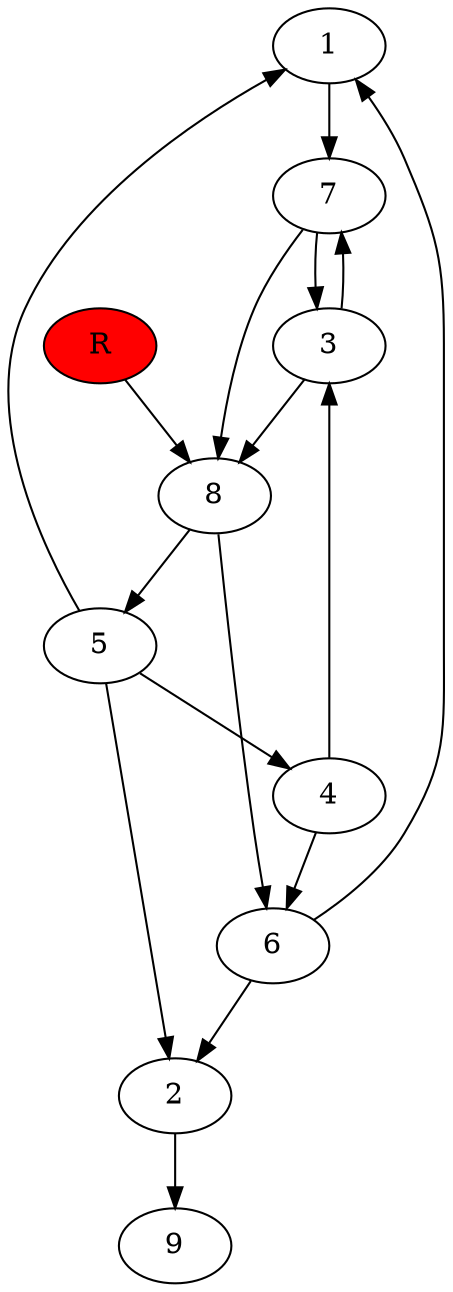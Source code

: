 digraph prb55274 {
	1
	2
	3
	4
	5
	6
	7
	8
	R [fillcolor="#ff0000" style=filled]
	1 -> 7
	2 -> 9
	3 -> 7
	3 -> 8
	4 -> 3
	4 -> 6
	5 -> 1
	5 -> 2
	5 -> 4
	6 -> 1
	6 -> 2
	7 -> 3
	7 -> 8
	8 -> 5
	8 -> 6
	R -> 8
}
